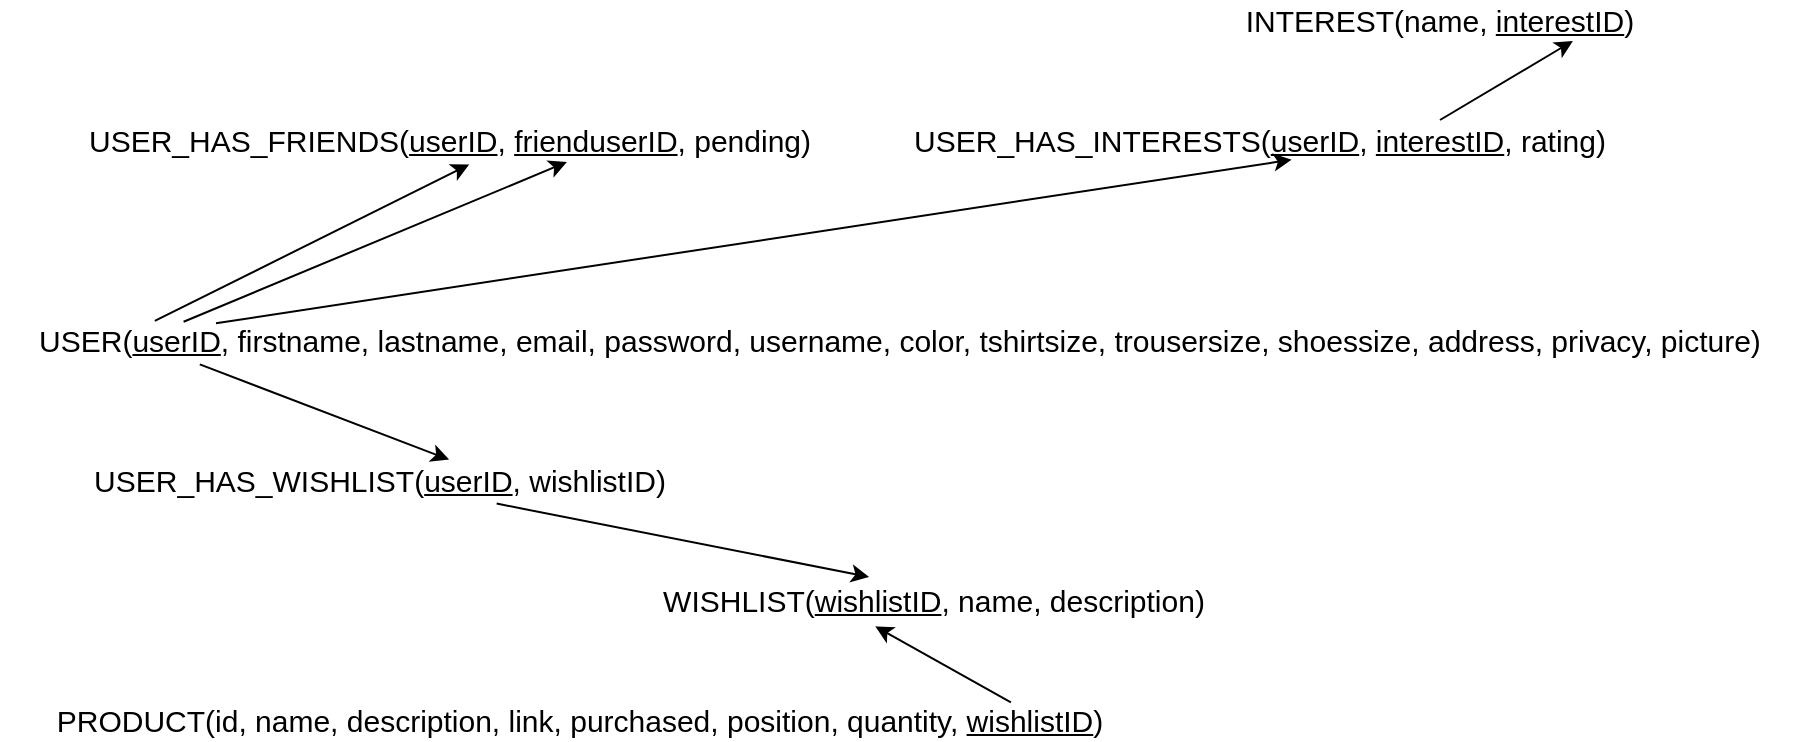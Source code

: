 <mxfile version="13.0.3" type="device"><diagram id="qXK6isGhBm6mi4L2Kv7h" name="Page-1"><mxGraphModel dx="1205" dy="707" grid="1" gridSize="10" guides="1" tooltips="1" connect="1" arrows="1" fold="1" page="1" pageScale="1" pageWidth="827" pageHeight="1169" math="0" shadow="0"><root><mxCell id="0"/><mxCell id="1" parent="0"/><mxCell id="2-qYq-izV5mH1bhSCkE--5" value="&lt;font style=&quot;font-size: 15px&quot;&gt;USER(&lt;u&gt;userID&lt;/u&gt;, firstname, lastname, email, password, username, color, tshirtsize, trousersize, shoessize, address, privacy, picture)&lt;/font&gt;" style="text;html=1;strokeColor=none;fillColor=none;align=center;verticalAlign=middle;whiteSpace=wrap;rounded=0;" parent="1" vertex="1"><mxGeometry x="100" y="410" width="900" height="20" as="geometry"/></mxCell><mxCell id="2-qYq-izV5mH1bhSCkE--6" value="&lt;font style=&quot;font-size: 15px&quot;&gt;WISHLIST(&lt;u&gt;wishlistID&lt;/u&gt;, name, description)&lt;/font&gt;" style="text;html=1;strokeColor=none;fillColor=none;align=center;verticalAlign=middle;whiteSpace=wrap;rounded=0;" parent="1" vertex="1"><mxGeometry x="414" y="540" width="306" height="20" as="geometry"/></mxCell><mxCell id="2-qYq-izV5mH1bhSCkE--7" value="&lt;font style=&quot;font-size: 15px&quot;&gt;PRODUCT(id, name, description, link, purchased, position, quantity, &lt;u&gt;wishlistID&lt;/u&gt;)&lt;/font&gt;" style="text;html=1;strokeColor=none;fillColor=none;align=center;verticalAlign=middle;whiteSpace=wrap;rounded=0;" parent="1" vertex="1"><mxGeometry x="120" y="600" width="540" height="20" as="geometry"/></mxCell><mxCell id="2-qYq-izV5mH1bhSCkE--8" value="&lt;font style=&quot;font-size: 15px&quot;&gt;INTEREST(name, &lt;u&gt;interestID&lt;/u&gt;)&lt;/font&gt;" style="text;html=1;strokeColor=none;fillColor=none;align=center;verticalAlign=middle;whiteSpace=wrap;rounded=0;" parent="1" vertex="1"><mxGeometry x="710" y="250" width="220" height="20" as="geometry"/></mxCell><mxCell id="2-qYq-izV5mH1bhSCkE--10" value="&lt;font style=&quot;font-size: 15px&quot;&gt;USER_HAS_FRIENDS(&lt;u&gt;userID&lt;/u&gt;, &lt;u&gt;frienduserID&lt;/u&gt;, pending)&lt;/font&gt;" style="text;html=1;strokeColor=none;fillColor=none;align=center;verticalAlign=middle;whiteSpace=wrap;rounded=0;" parent="1" vertex="1"><mxGeometry x="140" y="310" width="370" height="20" as="geometry"/></mxCell><mxCell id="2-qYq-izV5mH1bhSCkE--12" value="&lt;font style=&quot;font-size: 15px&quot;&gt;USER_HAS_INTERESTS(&lt;u&gt;userID&lt;/u&gt;, &lt;u&gt;interestID&lt;/u&gt;, rating)&lt;/font&gt;" style="text;html=1;strokeColor=none;fillColor=none;align=center;verticalAlign=middle;whiteSpace=wrap;rounded=0;" parent="1" vertex="1"><mxGeometry x="550" y="310" width="360" height="20" as="geometry"/></mxCell><mxCell id="2-qYq-izV5mH1bhSCkE--13" value="&lt;font style=&quot;font-size: 15px&quot;&gt;USER_HAS_WISHLIST(&lt;u&gt;userID&lt;/u&gt;, wishlistID)&lt;/font&gt;" style="text;html=1;strokeColor=none;fillColor=none;align=center;verticalAlign=middle;whiteSpace=wrap;rounded=0;" parent="1" vertex="1"><mxGeometry x="110" y="480" width="360" height="20" as="geometry"/></mxCell><mxCell id="2-qYq-izV5mH1bhSCkE--14" value="" style="endArrow=classic;html=1;entryX=0.526;entryY=1.11;entryDx=0;entryDy=0;entryPerimeter=0;exitX=0.086;exitY=0.024;exitDx=0;exitDy=0;exitPerimeter=0;" parent="1" source="2-qYq-izV5mH1bhSCkE--5" target="2-qYq-izV5mH1bhSCkE--10" edge="1"><mxGeometry width="50" height="50" relative="1" as="geometry"><mxPoint x="220" y="390" as="sourcePoint"/><mxPoint x="270" y="340" as="targetPoint"/></mxGeometry></mxCell><mxCell id="2-qYq-izV5mH1bhSCkE--15" value="" style="endArrow=classic;html=1;entryX=0.658;entryY=1.05;entryDx=0;entryDy=0;entryPerimeter=0;exitX=0.102;exitY=0.043;exitDx=0;exitDy=0;exitPerimeter=0;" parent="1" source="2-qYq-izV5mH1bhSCkE--5" target="2-qYq-izV5mH1bhSCkE--10" edge="1"><mxGeometry width="50" height="50" relative="1" as="geometry"><mxPoint x="310.0" y="407.6" as="sourcePoint"/><mxPoint x="371.28" y="310.0" as="targetPoint"/></mxGeometry></mxCell><mxCell id="2-qYq-izV5mH1bhSCkE--16" value="" style="endArrow=classic;html=1;entryX=0.596;entryY=-0.01;entryDx=0;entryDy=0;entryPerimeter=0;exitX=0.111;exitY=1.11;exitDx=0;exitDy=0;exitPerimeter=0;" parent="1" source="2-qYq-izV5mH1bhSCkE--5" target="2-qYq-izV5mH1bhSCkE--13" edge="1"><mxGeometry width="50" height="50" relative="1" as="geometry"><mxPoint x="310.0" y="567.6" as="sourcePoint"/><mxPoint x="371.28" y="470.0" as="targetPoint"/></mxGeometry></mxCell><mxCell id="2-qYq-izV5mH1bhSCkE--17" value="" style="endArrow=classic;html=1;entryX=0.394;entryY=-0.075;entryDx=0;entryDy=0;entryPerimeter=0;exitX=0.662;exitY=1.09;exitDx=0;exitDy=0;exitPerimeter=0;" parent="1" source="2-qYq-izV5mH1bhSCkE--13" target="2-qYq-izV5mH1bhSCkE--6" edge="1"><mxGeometry width="50" height="50" relative="1" as="geometry"><mxPoint x="278.08" y="439.8" as="sourcePoint"/><mxPoint x="339.36" y="342.2" as="targetPoint"/></mxGeometry></mxCell><mxCell id="2-qYq-izV5mH1bhSCkE--18" value="" style="endArrow=classic;html=1;entryX=0.404;entryY=1.158;entryDx=0;entryDy=0;entryPerimeter=0;exitX=0.899;exitY=0.058;exitDx=0;exitDy=0;exitPerimeter=0;" parent="1" source="2-qYq-izV5mH1bhSCkE--7" target="2-qYq-izV5mH1bhSCkE--6" edge="1"><mxGeometry width="50" height="50" relative="1" as="geometry"><mxPoint x="514" y="520" as="sourcePoint"/><mxPoint x="542.44" y="568.5" as="targetPoint"/></mxGeometry></mxCell><mxCell id="2-qYq-izV5mH1bhSCkE--19" value="" style="endArrow=classic;html=1;entryX=0.802;entryY=1.025;entryDx=0;entryDy=0;entryPerimeter=0;exitX=0.75;exitY=0;exitDx=0;exitDy=0;" parent="1" source="2-qYq-izV5mH1bhSCkE--12" target="2-qYq-izV5mH1bhSCkE--8" edge="1"><mxGeometry width="50" height="50" relative="1" as="geometry"><mxPoint x="524" y="530" as="sourcePoint"/><mxPoint x="552.44" y="578.5" as="targetPoint"/></mxGeometry></mxCell><mxCell id="2-qYq-izV5mH1bhSCkE--20" value="" style="endArrow=classic;html=1;exitX=0.12;exitY=0.081;exitDx=0;exitDy=0;exitPerimeter=0;entryX=0.544;entryY=0.992;entryDx=0;entryDy=0;entryPerimeter=0;" parent="1" source="2-qYq-izV5mH1bhSCkE--5" target="2-qYq-izV5mH1bhSCkE--12" edge="1"><mxGeometry width="50" height="50" relative="1" as="geometry"><mxPoint x="500" y="380" as="sourcePoint"/><mxPoint x="550" y="330" as="targetPoint"/></mxGeometry></mxCell></root></mxGraphModel></diagram></mxfile>